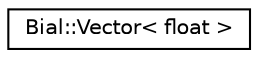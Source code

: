 digraph "Graphical Class Hierarchy"
{
  edge [fontname="Helvetica",fontsize="10",labelfontname="Helvetica",labelfontsize="10"];
  node [fontname="Helvetica",fontsize="10",shape=record];
  rankdir="LR";
  Node1 [label="Bial::Vector\< float \>",height=0.2,width=0.4,color="black", fillcolor="white", style="filled",URL="$class_bial_1_1_vector.html"];
}
